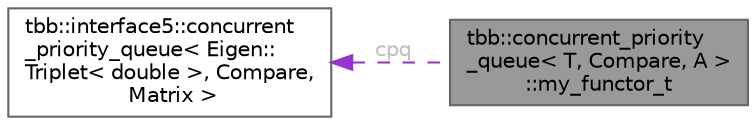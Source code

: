 digraph "tbb::concurrent_priority_queue&lt; T, Compare, A &gt;::my_functor_t"
{
 // LATEX_PDF_SIZE
  bgcolor="transparent";
  edge [fontname=Helvetica,fontsize=10,labelfontname=Helvetica,labelfontsize=10];
  node [fontname=Helvetica,fontsize=10,shape=box,height=0.2,width=0.4];
  rankdir="LR";
  Node1 [id="Node000001",label="tbb::concurrent_priority\l_queue\< T, Compare, A \>\l::my_functor_t",height=0.2,width=0.4,color="gray40", fillcolor="grey60", style="filled", fontcolor="black",tooltip=" "];
  Node2 -> Node1 [id="edge1_Node000001_Node000002",dir="back",color="darkorchid3",style="dashed",tooltip=" ",label=" cpq",fontcolor="grey" ];
  Node2 [id="Node000002",label="tbb::interface5::concurrent\l_priority_queue\< Eigen::\lTriplet\< double \>, Compare,\l Matrix \>",height=0.2,width=0.4,color="gray40", fillcolor="white", style="filled",URL="$classtbb_1_1interface5_1_1concurrent__priority__queue.html",tooltip=" "];
}

